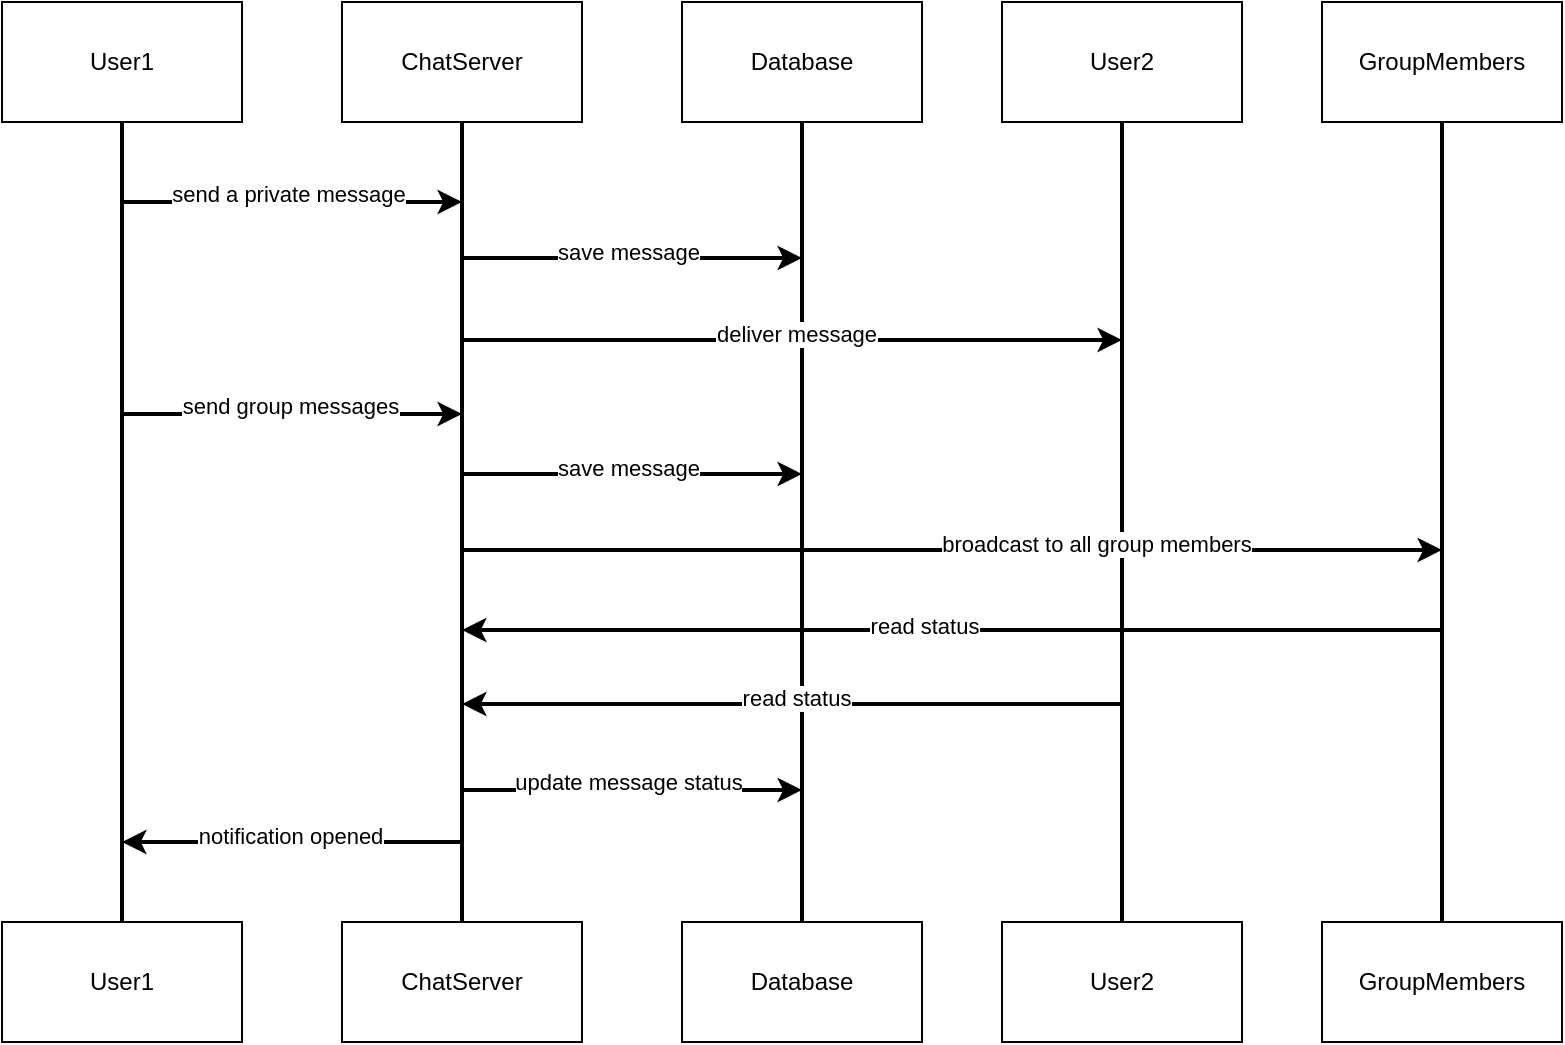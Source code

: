<mxfile version="24.8.2">
  <diagram name="Halaman-1" id="A6ZpV0WBIQyDg1Yk0ihR">
    <mxGraphModel dx="1257" dy="669" grid="1" gridSize="10" guides="1" tooltips="1" connect="1" arrows="1" fold="1" page="1" pageScale="1" pageWidth="827" pageHeight="1169" math="0" shadow="0">
      <root>
        <mxCell id="0" />
        <mxCell id="1" parent="0" />
        <mxCell id="SuTfTmzXXXwlTf6mnfQ0-40" value="" style="group" vertex="1" connectable="0" parent="1">
          <mxGeometry x="23" y="60" width="780" height="520" as="geometry" />
        </mxCell>
        <mxCell id="SuTfTmzXXXwlTf6mnfQ0-17" value="" style="group;movable=1;resizable=1;rotatable=1;deletable=1;editable=1;locked=0;connectable=1;" vertex="1" connectable="0" parent="SuTfTmzXXXwlTf6mnfQ0-40">
          <mxGeometry width="780" height="520" as="geometry" />
        </mxCell>
        <mxCell id="SuTfTmzXXXwlTf6mnfQ0-4" style="edgeStyle=orthogonalEdgeStyle;rounded=0;orthogonalLoop=1;jettySize=auto;html=1;exitX=0.5;exitY=1;exitDx=0;exitDy=0;entryX=0.5;entryY=0;entryDx=0;entryDy=0;strokeWidth=2;endArrow=none;endFill=0;movable=1;resizable=1;rotatable=1;deletable=1;editable=1;locked=0;connectable=1;" edge="1" parent="SuTfTmzXXXwlTf6mnfQ0-17" source="SuTfTmzXXXwlTf6mnfQ0-2" target="SuTfTmzXXXwlTf6mnfQ0-3">
          <mxGeometry relative="1" as="geometry" />
        </mxCell>
        <mxCell id="SuTfTmzXXXwlTf6mnfQ0-2" value="User1" style="rounded=0;whiteSpace=wrap;html=1;movable=1;resizable=1;rotatable=1;deletable=1;editable=1;locked=0;connectable=1;" vertex="1" parent="SuTfTmzXXXwlTf6mnfQ0-17">
          <mxGeometry width="120" height="60" as="geometry" />
        </mxCell>
        <mxCell id="SuTfTmzXXXwlTf6mnfQ0-3" value="User1" style="rounded=0;whiteSpace=wrap;html=1;movable=1;resizable=1;rotatable=1;deletable=1;editable=1;locked=0;connectable=1;" vertex="1" parent="SuTfTmzXXXwlTf6mnfQ0-17">
          <mxGeometry y="460" width="120" height="60" as="geometry" />
        </mxCell>
        <mxCell id="SuTfTmzXXXwlTf6mnfQ0-5" style="edgeStyle=orthogonalEdgeStyle;rounded=0;orthogonalLoop=1;jettySize=auto;html=1;exitX=0.5;exitY=1;exitDx=0;exitDy=0;entryX=0.5;entryY=0;entryDx=0;entryDy=0;strokeWidth=2;endArrow=none;endFill=0;movable=1;resizable=1;rotatable=1;deletable=1;editable=1;locked=0;connectable=1;" edge="1" parent="SuTfTmzXXXwlTf6mnfQ0-17" source="SuTfTmzXXXwlTf6mnfQ0-6" target="SuTfTmzXXXwlTf6mnfQ0-7">
          <mxGeometry relative="1" as="geometry" />
        </mxCell>
        <mxCell id="SuTfTmzXXXwlTf6mnfQ0-6" value="ChatServer" style="rounded=0;whiteSpace=wrap;html=1;movable=1;resizable=1;rotatable=1;deletable=1;editable=1;locked=0;connectable=1;" vertex="1" parent="SuTfTmzXXXwlTf6mnfQ0-17">
          <mxGeometry x="170" width="120" height="60" as="geometry" />
        </mxCell>
        <mxCell id="SuTfTmzXXXwlTf6mnfQ0-7" value="ChatServer" style="rounded=0;whiteSpace=wrap;html=1;movable=1;resizable=1;rotatable=1;deletable=1;editable=1;locked=0;connectable=1;" vertex="1" parent="SuTfTmzXXXwlTf6mnfQ0-17">
          <mxGeometry x="170" y="460" width="120" height="60" as="geometry" />
        </mxCell>
        <mxCell id="SuTfTmzXXXwlTf6mnfQ0-8" style="edgeStyle=orthogonalEdgeStyle;rounded=0;orthogonalLoop=1;jettySize=auto;html=1;exitX=0.5;exitY=1;exitDx=0;exitDy=0;entryX=0.5;entryY=0;entryDx=0;entryDy=0;strokeWidth=2;endArrow=none;endFill=0;movable=1;resizable=1;rotatable=1;deletable=1;editable=1;locked=0;connectable=1;" edge="1" parent="SuTfTmzXXXwlTf6mnfQ0-17" source="SuTfTmzXXXwlTf6mnfQ0-9" target="SuTfTmzXXXwlTf6mnfQ0-10">
          <mxGeometry relative="1" as="geometry" />
        </mxCell>
        <mxCell id="SuTfTmzXXXwlTf6mnfQ0-9" value="Database" style="rounded=0;whiteSpace=wrap;html=1;movable=1;resizable=1;rotatable=1;deletable=1;editable=1;locked=0;connectable=1;" vertex="1" parent="SuTfTmzXXXwlTf6mnfQ0-17">
          <mxGeometry x="340" width="120" height="60" as="geometry" />
        </mxCell>
        <mxCell id="SuTfTmzXXXwlTf6mnfQ0-10" value="Database" style="rounded=0;whiteSpace=wrap;html=1;movable=1;resizable=1;rotatable=1;deletable=1;editable=1;locked=0;connectable=1;" vertex="1" parent="SuTfTmzXXXwlTf6mnfQ0-17">
          <mxGeometry x="340" y="460" width="120" height="60" as="geometry" />
        </mxCell>
        <mxCell id="SuTfTmzXXXwlTf6mnfQ0-11" style="edgeStyle=orthogonalEdgeStyle;rounded=0;orthogonalLoop=1;jettySize=auto;html=1;exitX=0.5;exitY=1;exitDx=0;exitDy=0;entryX=0.5;entryY=0;entryDx=0;entryDy=0;strokeWidth=2;endArrow=none;endFill=0;movable=1;resizable=1;rotatable=1;deletable=1;editable=1;locked=0;connectable=1;" edge="1" parent="SuTfTmzXXXwlTf6mnfQ0-17" source="SuTfTmzXXXwlTf6mnfQ0-12" target="SuTfTmzXXXwlTf6mnfQ0-13">
          <mxGeometry relative="1" as="geometry" />
        </mxCell>
        <mxCell id="SuTfTmzXXXwlTf6mnfQ0-12" value="User2" style="rounded=0;whiteSpace=wrap;html=1;movable=1;resizable=1;rotatable=1;deletable=1;editable=1;locked=0;connectable=1;" vertex="1" parent="SuTfTmzXXXwlTf6mnfQ0-17">
          <mxGeometry x="500" width="120" height="60" as="geometry" />
        </mxCell>
        <mxCell id="SuTfTmzXXXwlTf6mnfQ0-13" value="User2" style="rounded=0;whiteSpace=wrap;html=1;movable=1;resizable=1;rotatable=1;deletable=1;editable=1;locked=0;connectable=1;" vertex="1" parent="SuTfTmzXXXwlTf6mnfQ0-17">
          <mxGeometry x="500" y="460" width="120" height="60" as="geometry" />
        </mxCell>
        <mxCell id="SuTfTmzXXXwlTf6mnfQ0-14" style="edgeStyle=orthogonalEdgeStyle;rounded=0;orthogonalLoop=1;jettySize=auto;html=1;exitX=0.5;exitY=1;exitDx=0;exitDy=0;entryX=0.5;entryY=0;entryDx=0;entryDy=0;strokeWidth=2;endArrow=none;endFill=0;movable=1;resizable=1;rotatable=1;deletable=1;editable=1;locked=0;connectable=1;" edge="1" parent="SuTfTmzXXXwlTf6mnfQ0-17" source="SuTfTmzXXXwlTf6mnfQ0-15" target="SuTfTmzXXXwlTf6mnfQ0-16">
          <mxGeometry relative="1" as="geometry" />
        </mxCell>
        <mxCell id="SuTfTmzXXXwlTf6mnfQ0-15" value="GroupMembers" style="rounded=0;whiteSpace=wrap;html=1;movable=1;resizable=1;rotatable=1;deletable=1;editable=1;locked=0;connectable=1;" vertex="1" parent="SuTfTmzXXXwlTf6mnfQ0-17">
          <mxGeometry x="660" width="120" height="60" as="geometry" />
        </mxCell>
        <mxCell id="SuTfTmzXXXwlTf6mnfQ0-16" value="GroupMembers" style="rounded=0;whiteSpace=wrap;html=1;movable=1;resizable=1;rotatable=1;deletable=1;editable=1;locked=0;connectable=1;" vertex="1" parent="SuTfTmzXXXwlTf6mnfQ0-17">
          <mxGeometry x="660" y="460" width="120" height="60" as="geometry" />
        </mxCell>
        <mxCell id="SuTfTmzXXXwlTf6mnfQ0-18" value="" style="edgeStyle=none;orthogonalLoop=1;jettySize=auto;html=1;rounded=0;strokeWidth=2;movable=1;resizable=1;rotatable=1;deletable=1;editable=1;locked=0;connectable=1;" edge="1" parent="SuTfTmzXXXwlTf6mnfQ0-40">
          <mxGeometry width="100" relative="1" as="geometry">
            <mxPoint x="60" y="100" as="sourcePoint" />
            <mxPoint x="230" y="100" as="targetPoint" />
            <Array as="points" />
          </mxGeometry>
        </mxCell>
        <mxCell id="SuTfTmzXXXwlTf6mnfQ0-19" value="send a private message" style="edgeLabel;html=1;align=center;verticalAlign=middle;resizable=1;points=[];movable=1;rotatable=1;deletable=1;editable=1;locked=0;connectable=1;" vertex="1" connectable="0" parent="SuTfTmzXXXwlTf6mnfQ0-18">
          <mxGeometry x="0.048" y="3" relative="1" as="geometry">
            <mxPoint x="-6" y="-1" as="offset" />
          </mxGeometry>
        </mxCell>
        <mxCell id="SuTfTmzXXXwlTf6mnfQ0-21" value="" style="edgeStyle=none;orthogonalLoop=1;jettySize=auto;html=1;rounded=0;strokeWidth=2;movable=1;resizable=1;rotatable=1;deletable=1;editable=1;locked=0;connectable=1;" edge="1" parent="SuTfTmzXXXwlTf6mnfQ0-40">
          <mxGeometry width="100" relative="1" as="geometry">
            <mxPoint x="60" y="206" as="sourcePoint" />
            <mxPoint x="230" y="206" as="targetPoint" />
            <Array as="points" />
          </mxGeometry>
        </mxCell>
        <mxCell id="SuTfTmzXXXwlTf6mnfQ0-22" value="send group messages" style="edgeLabel;html=1;align=center;verticalAlign=middle;resizable=1;points=[];movable=1;rotatable=1;deletable=1;editable=1;locked=0;connectable=1;" vertex="1" connectable="0" parent="SuTfTmzXXXwlTf6mnfQ0-21">
          <mxGeometry x="0.048" y="3" relative="1" as="geometry">
            <mxPoint x="-5" y="-1" as="offset" />
          </mxGeometry>
        </mxCell>
        <mxCell id="SuTfTmzXXXwlTf6mnfQ0-24" value="" style="edgeStyle=none;orthogonalLoop=1;jettySize=auto;html=1;rounded=0;strokeWidth=2;startArrow=classic;startFill=1;endArrow=none;endFill=0;movable=1;resizable=1;rotatable=1;deletable=1;editable=1;locked=0;connectable=1;" edge="1" parent="SuTfTmzXXXwlTf6mnfQ0-40">
          <mxGeometry width="100" relative="1" as="geometry">
            <mxPoint x="60" y="420" as="sourcePoint" />
            <mxPoint x="230" y="420" as="targetPoint" />
            <Array as="points" />
          </mxGeometry>
        </mxCell>
        <mxCell id="SuTfTmzXXXwlTf6mnfQ0-25" value="notification opened" style="edgeLabel;html=1;align=center;verticalAlign=middle;resizable=1;points=[];movable=1;rotatable=1;deletable=1;editable=1;locked=0;connectable=1;" vertex="1" connectable="0" parent="SuTfTmzXXXwlTf6mnfQ0-24">
          <mxGeometry x="0.048" y="3" relative="1" as="geometry">
            <mxPoint x="-5" as="offset" />
          </mxGeometry>
        </mxCell>
        <mxCell id="SuTfTmzXXXwlTf6mnfQ0-26" value="" style="edgeStyle=none;orthogonalLoop=1;jettySize=auto;html=1;rounded=0;strokeWidth=2;movable=1;resizable=1;rotatable=1;deletable=1;editable=1;locked=0;connectable=1;" edge="1" parent="SuTfTmzXXXwlTf6mnfQ0-40">
          <mxGeometry width="100" relative="1" as="geometry">
            <mxPoint x="230" y="128" as="sourcePoint" />
            <mxPoint x="400" y="128" as="targetPoint" />
            <Array as="points" />
          </mxGeometry>
        </mxCell>
        <mxCell id="SuTfTmzXXXwlTf6mnfQ0-27" value="save message" style="edgeLabel;html=1;align=center;verticalAlign=middle;resizable=1;points=[];movable=1;rotatable=1;deletable=1;editable=1;locked=0;connectable=1;" vertex="1" connectable="0" parent="SuTfTmzXXXwlTf6mnfQ0-26">
          <mxGeometry x="0.048" y="3" relative="1" as="geometry">
            <mxPoint x="-6" as="offset" />
          </mxGeometry>
        </mxCell>
        <mxCell id="SuTfTmzXXXwlTf6mnfQ0-28" value="" style="edgeStyle=none;orthogonalLoop=1;jettySize=auto;html=1;rounded=0;strokeWidth=2;movable=1;resizable=1;rotatable=1;deletable=1;editable=1;locked=0;connectable=1;" edge="1" parent="SuTfTmzXXXwlTf6mnfQ0-40">
          <mxGeometry width="100" relative="1" as="geometry">
            <mxPoint x="230" y="169" as="sourcePoint" />
            <mxPoint x="560" y="169" as="targetPoint" />
            <Array as="points" />
          </mxGeometry>
        </mxCell>
        <mxCell id="SuTfTmzXXXwlTf6mnfQ0-29" value="deliver message" style="edgeLabel;html=1;align=center;verticalAlign=middle;resizable=1;points=[];movable=1;rotatable=1;deletable=1;editable=1;locked=0;connectable=1;" vertex="1" connectable="0" parent="SuTfTmzXXXwlTf6mnfQ0-28">
          <mxGeometry x="0.048" y="3" relative="1" as="geometry">
            <mxPoint x="-6" as="offset" />
          </mxGeometry>
        </mxCell>
        <mxCell id="SuTfTmzXXXwlTf6mnfQ0-30" value="" style="edgeStyle=none;orthogonalLoop=1;jettySize=auto;html=1;rounded=0;strokeWidth=2;movable=1;resizable=1;rotatable=1;deletable=1;editable=1;locked=0;connectable=1;" edge="1" parent="SuTfTmzXXXwlTf6mnfQ0-40">
          <mxGeometry width="100" relative="1" as="geometry">
            <mxPoint x="230" y="236" as="sourcePoint" />
            <mxPoint x="400" y="236" as="targetPoint" />
            <Array as="points" />
          </mxGeometry>
        </mxCell>
        <mxCell id="SuTfTmzXXXwlTf6mnfQ0-31" value="save message" style="edgeLabel;html=1;align=center;verticalAlign=middle;resizable=1;points=[];movable=1;rotatable=1;deletable=1;editable=1;locked=0;connectable=1;" vertex="1" connectable="0" parent="SuTfTmzXXXwlTf6mnfQ0-30">
          <mxGeometry x="0.048" y="3" relative="1" as="geometry">
            <mxPoint x="-6" as="offset" />
          </mxGeometry>
        </mxCell>
        <mxCell id="SuTfTmzXXXwlTf6mnfQ0-32" value="" style="edgeStyle=none;orthogonalLoop=1;jettySize=auto;html=1;rounded=0;strokeWidth=2;movable=1;resizable=1;rotatable=1;deletable=1;editable=1;locked=0;connectable=1;" edge="1" parent="SuTfTmzXXXwlTf6mnfQ0-40">
          <mxGeometry width="100" relative="1" as="geometry">
            <mxPoint x="230" y="274" as="sourcePoint" />
            <mxPoint x="720" y="274" as="targetPoint" />
            <Array as="points" />
          </mxGeometry>
        </mxCell>
        <mxCell id="SuTfTmzXXXwlTf6mnfQ0-33" value="broadcast to all group members" style="edgeLabel;html=1;align=center;verticalAlign=middle;resizable=1;points=[];movable=1;rotatable=1;deletable=1;editable=1;locked=0;connectable=1;" vertex="1" connectable="0" parent="SuTfTmzXXXwlTf6mnfQ0-32">
          <mxGeometry x="0.048" y="3" relative="1" as="geometry">
            <mxPoint x="60" as="offset" />
          </mxGeometry>
        </mxCell>
        <mxCell id="SuTfTmzXXXwlTf6mnfQ0-34" value="" style="edgeStyle=none;orthogonalLoop=1;jettySize=auto;html=1;rounded=0;strokeWidth=2;endArrow=none;endFill=0;startArrow=classic;startFill=1;movable=1;resizable=1;rotatable=1;deletable=1;editable=1;locked=0;connectable=1;" edge="1" parent="SuTfTmzXXXwlTf6mnfQ0-40">
          <mxGeometry width="100" relative="1" as="geometry">
            <mxPoint x="230" y="351" as="sourcePoint" />
            <mxPoint x="560" y="351" as="targetPoint" />
            <Array as="points" />
          </mxGeometry>
        </mxCell>
        <mxCell id="SuTfTmzXXXwlTf6mnfQ0-35" value="read status" style="edgeLabel;html=1;align=center;verticalAlign=middle;resizable=1;points=[];movable=1;rotatable=1;deletable=1;editable=1;locked=0;connectable=1;" vertex="1" connectable="0" parent="SuTfTmzXXXwlTf6mnfQ0-34">
          <mxGeometry x="0.048" y="3" relative="1" as="geometry">
            <mxPoint x="-6" as="offset" />
          </mxGeometry>
        </mxCell>
        <mxCell id="SuTfTmzXXXwlTf6mnfQ0-36" value="" style="edgeStyle=none;orthogonalLoop=1;jettySize=auto;html=1;rounded=0;strokeWidth=2;endArrow=classic;endFill=1;startArrow=none;startFill=0;movable=1;resizable=1;rotatable=1;deletable=1;editable=1;locked=0;connectable=1;" edge="1" parent="SuTfTmzXXXwlTf6mnfQ0-40">
          <mxGeometry width="100" relative="1" as="geometry">
            <mxPoint x="230" y="394" as="sourcePoint" />
            <mxPoint x="400" y="394" as="targetPoint" />
            <Array as="points" />
          </mxGeometry>
        </mxCell>
        <mxCell id="SuTfTmzXXXwlTf6mnfQ0-37" value="update message status" style="edgeLabel;html=1;align=center;verticalAlign=middle;resizable=1;points=[];movable=1;rotatable=1;deletable=1;editable=1;locked=0;connectable=1;" vertex="1" connectable="0" parent="SuTfTmzXXXwlTf6mnfQ0-36">
          <mxGeometry x="0.048" y="3" relative="1" as="geometry">
            <mxPoint x="-6" y="-1" as="offset" />
          </mxGeometry>
        </mxCell>
        <mxCell id="SuTfTmzXXXwlTf6mnfQ0-38" value="" style="edgeStyle=none;orthogonalLoop=1;jettySize=auto;html=1;rounded=0;strokeWidth=2;endArrow=none;endFill=0;startArrow=classic;startFill=1;movable=1;resizable=1;rotatable=1;deletable=1;editable=1;locked=0;connectable=1;" edge="1" parent="SuTfTmzXXXwlTf6mnfQ0-40">
          <mxGeometry width="100" relative="1" as="geometry">
            <mxPoint x="230" y="314" as="sourcePoint" />
            <mxPoint x="720" y="314" as="targetPoint" />
            <Array as="points" />
          </mxGeometry>
        </mxCell>
        <mxCell id="SuTfTmzXXXwlTf6mnfQ0-39" value="read status" style="edgeLabel;html=1;align=center;verticalAlign=middle;resizable=1;points=[];movable=1;rotatable=1;deletable=1;editable=1;locked=0;connectable=1;" vertex="1" connectable="0" parent="SuTfTmzXXXwlTf6mnfQ0-38">
          <mxGeometry x="0.048" y="3" relative="1" as="geometry">
            <mxPoint x="-26" y="1" as="offset" />
          </mxGeometry>
        </mxCell>
      </root>
    </mxGraphModel>
  </diagram>
</mxfile>
